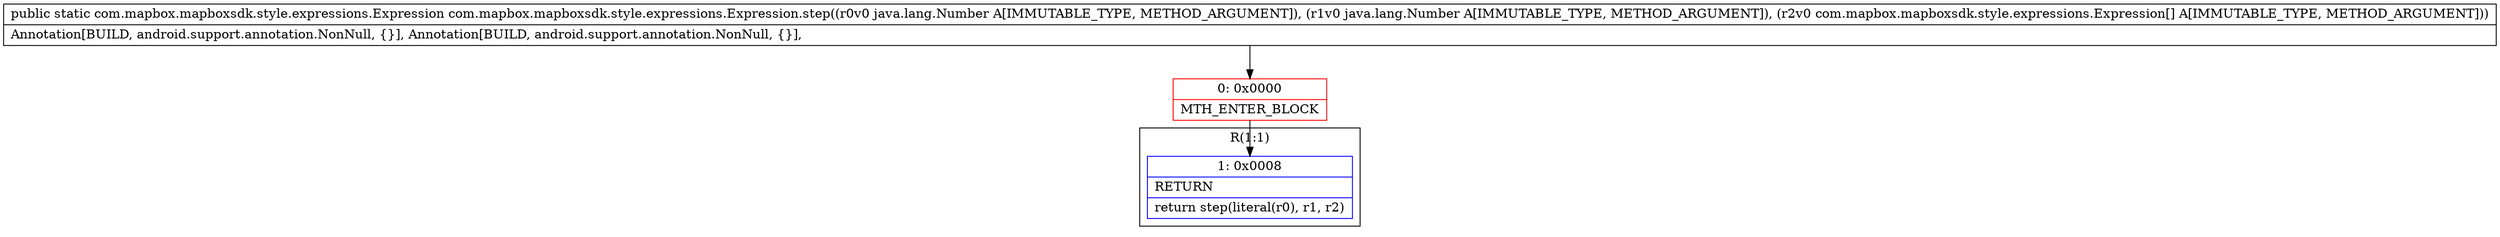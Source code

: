 digraph "CFG forcom.mapbox.mapboxsdk.style.expressions.Expression.step(Ljava\/lang\/Number;Ljava\/lang\/Number;[Lcom\/mapbox\/mapboxsdk\/style\/expressions\/Expression;)Lcom\/mapbox\/mapboxsdk\/style\/expressions\/Expression;" {
subgraph cluster_Region_580922266 {
label = "R(1:1)";
node [shape=record,color=blue];
Node_1 [shape=record,label="{1\:\ 0x0008|RETURN\l|return step(literal(r0), r1, r2)\l}"];
}
Node_0 [shape=record,color=red,label="{0\:\ 0x0000|MTH_ENTER_BLOCK\l}"];
MethodNode[shape=record,label="{public static com.mapbox.mapboxsdk.style.expressions.Expression com.mapbox.mapboxsdk.style.expressions.Expression.step((r0v0 java.lang.Number A[IMMUTABLE_TYPE, METHOD_ARGUMENT]), (r1v0 java.lang.Number A[IMMUTABLE_TYPE, METHOD_ARGUMENT]), (r2v0 com.mapbox.mapboxsdk.style.expressions.Expression[] A[IMMUTABLE_TYPE, METHOD_ARGUMENT]))  | Annotation[BUILD, android.support.annotation.NonNull, \{\}], Annotation[BUILD, android.support.annotation.NonNull, \{\}], \l}"];
MethodNode -> Node_0;
Node_0 -> Node_1;
}

